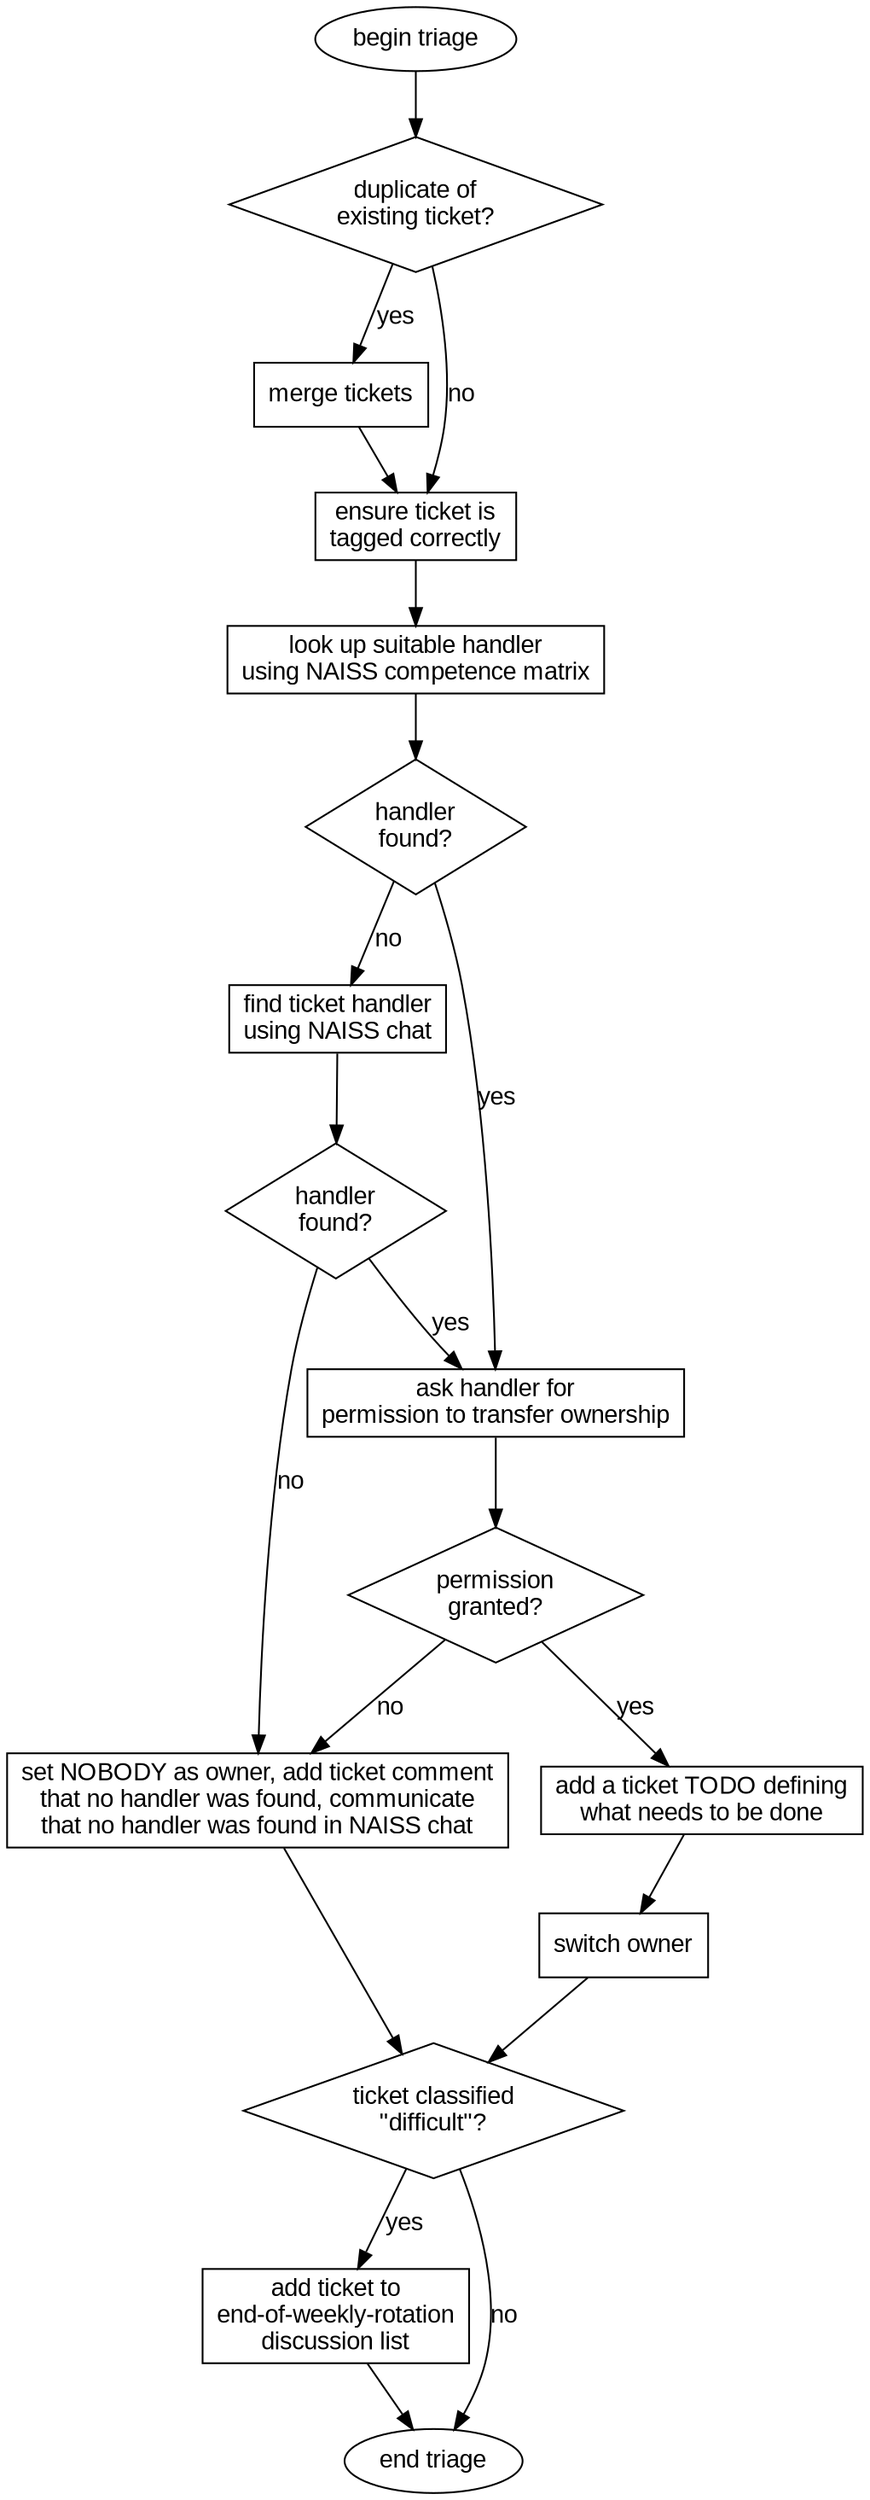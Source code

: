 digraph triage {
   // graph styling
   rankdir=tb;
   node [shape=rectangle, style=filled, fillcolor=white, fontname=arial, color=black];
   edge [fontname=arial, color=black];

   // start node
   begin_triage [label="begin triage", shape=oval, fillcolor=white, color=black, style="filled,rounded"];

   // decision point
   duplicate_check [label="duplicate of\nexisting ticket?", shape=diamond, style="filled"];

   // process steps
   merge_tickets [label="merge tickets", shape=rectangle];
   tag_correctly [label="ensure ticket is\ntagged correctly", shape=rectangle];
   find_handler [label="look up suitable handler\nusing NAISS competence matrix", shape=rectangle];

   // first handler found decision point
   handler_found [label="handler\nfound?", shape=diamond, style="filled"];

   // additional process step
   find_handler_chat [label="find ticket handler\nusing NAISS chat", shape=rectangle];

   // second handler found decision point
   handler_found_chat [label="handler\nfound?", shape=diamond, style="filled"];

   // single ask permission step
   ask_permission [label="ask handler for\npermission to transfer ownership", shape=rectangle];

   // permission decision point
   permission_granted [label="permission\ngranted?", shape=diamond, style="filled"];

   // add ticket TODO step
   add_ticket_todo [label="add a ticket TODO defining\nwhat needs to be done", shape=rectangle];

   // switch owner step
   switch_owner [label="switch owner", shape=rectangle];

   // no handler found process step
   no_handler_found [label="set NOBODY as owner, add ticket comment\nthat no handler was found, communicate\nthat no handler was found in NAISS chat", shape=rectangle];

   // difficult ticket decision point
   difficult_ticket [label="ticket classified\n\"difficult\"?", shape=diamond, style="filled"];

   // process step for difficult tickets
   add_to_discussion_list [label="add ticket to\nend-of-weekly-rotation\ndiscussion list", shape=rectangle];

   // end node
   end_triage [label="end triage", shape=oval, fillcolor=white, color=black, style="filled,rounded"];

   // connect start to decision point
   begin_triage -> duplicate_check;

   // decision paths
   duplicate_check -> merge_tickets [label="yes"];
   duplicate_check -> tag_correctly [label="no"];
   merge_tickets -> tag_correctly;
   tag_correctly -> find_handler;
   find_handler -> handler_found;
   handler_found -> ask_permission [label="yes"];
   handler_found -> find_handler_chat [label="no"];
   find_handler_chat -> handler_found_chat;
   handler_found_chat -> ask_permission [label="yes"];
   handler_found_chat -> no_handler_found [label="no"];
   no_handler_found -> difficult_ticket;
   difficult_ticket -> add_to_discussion_list [label="yes"];
   add_to_discussion_list -> end_triage;
   difficult_ticket -> end_triage [label="no"];
   ask_permission -> permission_granted;
   permission_granted -> add_ticket_todo [label="yes"];
   add_ticket_todo -> switch_owner;
   switch_owner -> difficult_ticket;
   permission_granted -> no_handler_found [label="no"];
}
